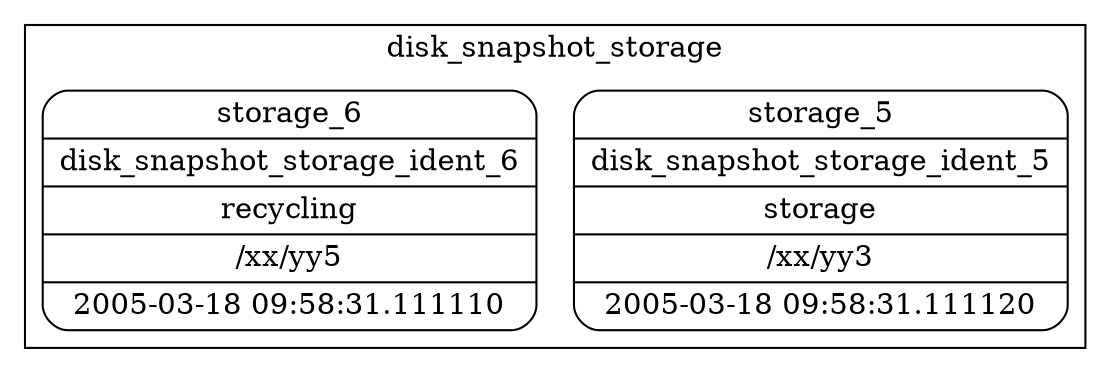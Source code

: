 digraph structs{
rankdir=TB
node[shape=record]

subgraph cluster_storage{
            label = "disk_snapshot_storage"
            node[shape=record]
            Storage_5 [label="{<f0> storage_5|<f1> disk_snapshot_storage_ident_5|<f2> storage|<f3> /xx/yy3|<f4> 2005-03-18 09:58:31.111120}" shape=Mrecord];
Storage_6 [label="{<f0> storage_6|<f1> disk_snapshot_storage_ident_6|<f2> recycling|<f3> /xx/yy5|<f4> 2005-03-18 09:58:31.111110}" shape=Mrecord];
}
}

